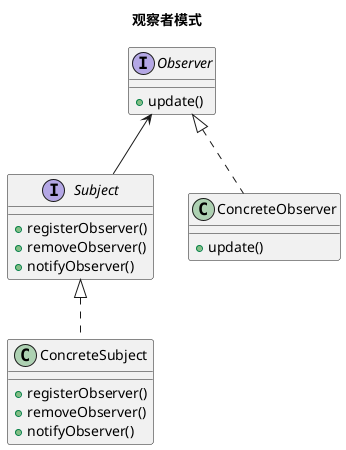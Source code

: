 @startuml
title 观察者模式

interface Subject {
    + registerObserver()
    + removeObserver()
    + notifyObserver()
}

class ConcreteSubject {
    + registerObserver()
    + removeObserver()
    + notifyObserver()
}

interface Observer {
    + update()
}

class ConcreteObserver {
    + update()
}

Subject <|.. ConcreteSubject
Observer <|.. ConcreteObserver
Observer <-- Subject
@enduml